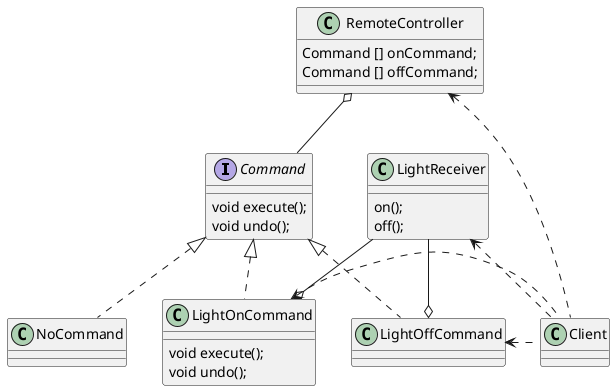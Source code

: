 @startuml
interface Command

class NoCommand
class LightOnCommand
class LightOffCommand
class LightReceiver
class RemoteController
class Client
Command <|.. LightOnCommand
Command <|.. LightOffCommand
Command <|.. NoCommand
LightOnCommand o-up- LightReceiver
LightOffCommand o-up- LightReceiver
RemoteController o-- Command
LightReceiver <.right.Client
RemoteController <.right.Client
LightOnCommand <.right.Client
LightOffCommand <.right.Client
interface Command{
   void execute();
   void undo();
}

class LightOnCommand{
   void execute();
   void undo();
}

class LightReceiver{
  on();
  off();
}

class RemoteController{
 Command [] onCommand;
 Command [] offCommand;
}
@enduml